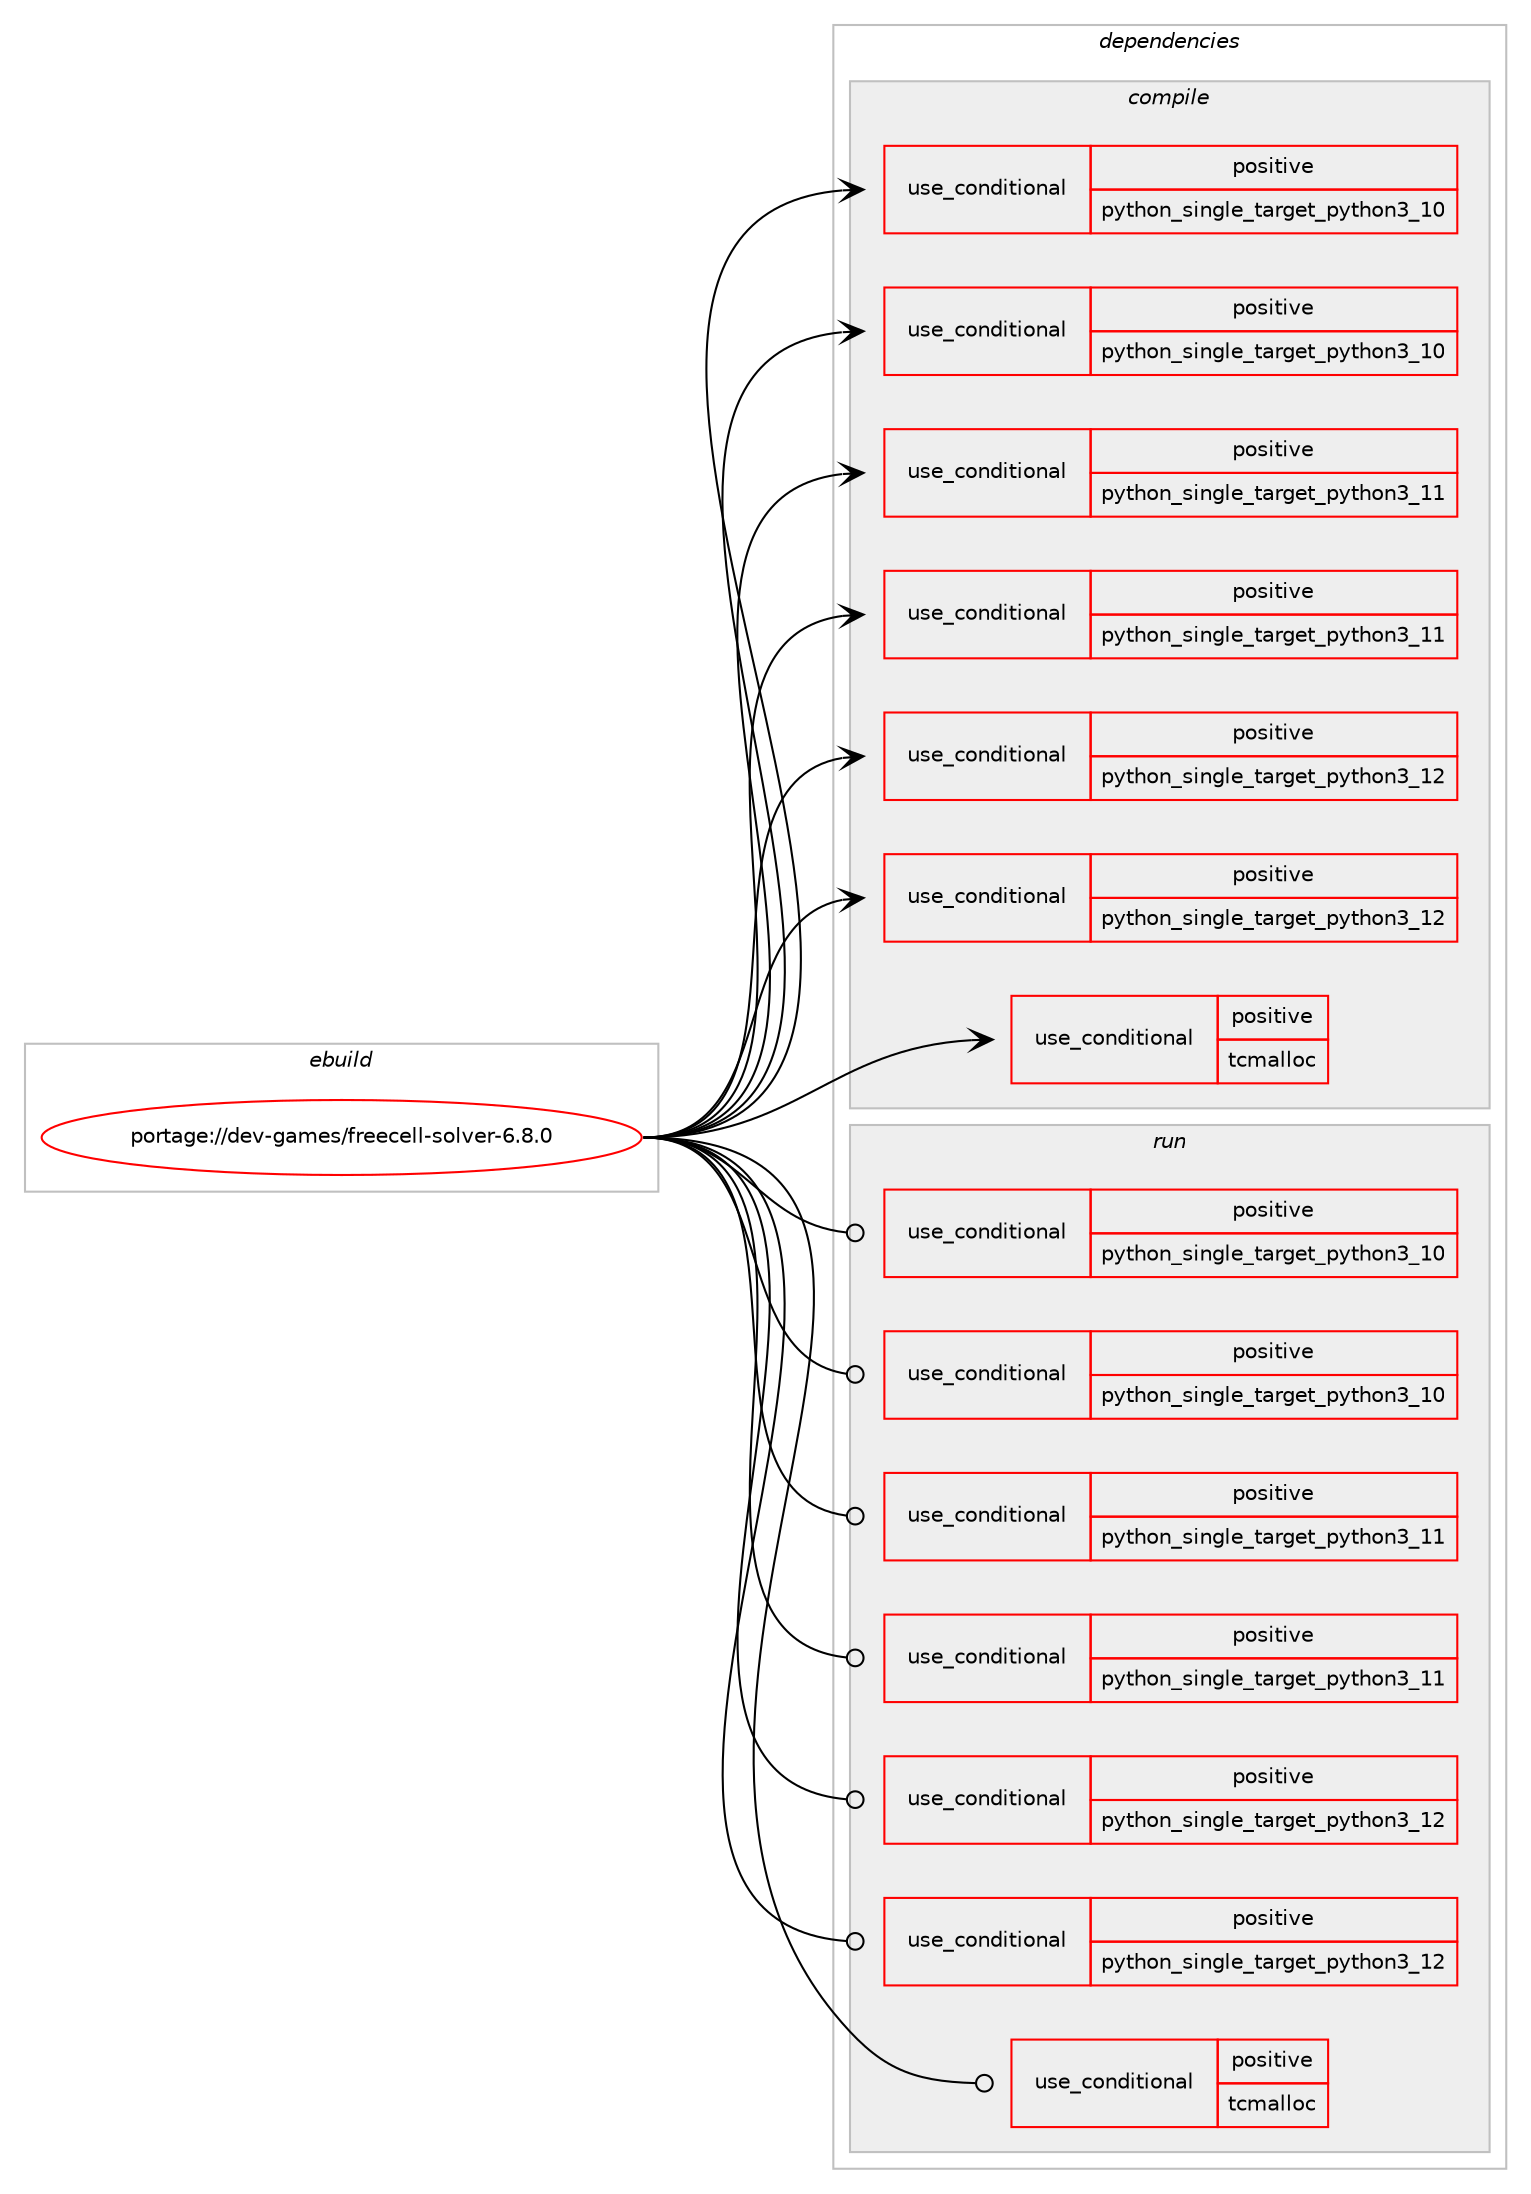 digraph prolog {

# *************
# Graph options
# *************

newrank=true;
concentrate=true;
compound=true;
graph [rankdir=LR,fontname=Helvetica,fontsize=10,ranksep=1.5];#, ranksep=2.5, nodesep=0.2];
edge  [arrowhead=vee];
node  [fontname=Helvetica,fontsize=10];

# **********
# The ebuild
# **********

subgraph cluster_leftcol {
color=gray;
rank=same;
label=<<i>ebuild</i>>;
id [label="portage://dev-games/freecell-solver-6.8.0", color=red, width=4, href="../dev-games/freecell-solver-6.8.0.svg"];
}

# ****************
# The dependencies
# ****************

subgraph cluster_midcol {
color=gray;
label=<<i>dependencies</i>>;
subgraph cluster_compile {
fillcolor="#eeeeee";
style=filled;
label=<<i>compile</i>>;
subgraph cond19039 {
dependency33708 [label=<<TABLE BORDER="0" CELLBORDER="1" CELLSPACING="0" CELLPADDING="4"><TR><TD ROWSPAN="3" CELLPADDING="10">use_conditional</TD></TR><TR><TD>positive</TD></TR><TR><TD>python_single_target_python3_10</TD></TR></TABLE>>, shape=none, color=red];
# *** BEGIN UNKNOWN DEPENDENCY TYPE (TODO) ***
# dependency33708 -> package_dependency(portage://dev-games/freecell-solver-6.8.0,install,no,dev-lang,python,none,[,,],[slot(3.10)],[])
# *** END UNKNOWN DEPENDENCY TYPE (TODO) ***

}
id:e -> dependency33708:w [weight=20,style="solid",arrowhead="vee"];
subgraph cond19040 {
dependency33709 [label=<<TABLE BORDER="0" CELLBORDER="1" CELLSPACING="0" CELLPADDING="4"><TR><TD ROWSPAN="3" CELLPADDING="10">use_conditional</TD></TR><TR><TD>positive</TD></TR><TR><TD>python_single_target_python3_10</TD></TR></TABLE>>, shape=none, color=red];
# *** BEGIN UNKNOWN DEPENDENCY TYPE (TODO) ***
# dependency33709 -> package_dependency(portage://dev-games/freecell-solver-6.8.0,install,no,dev-python,pysol-cards,none,[,,],[],[use(enable(python_targets_python3_10),negative)])
# *** END UNKNOWN DEPENDENCY TYPE (TODO) ***

# *** BEGIN UNKNOWN DEPENDENCY TYPE (TODO) ***
# dependency33709 -> package_dependency(portage://dev-games/freecell-solver-6.8.0,install,no,dev-python,random2,none,[,,],[],[use(enable(python_targets_python3_10),negative)])
# *** END UNKNOWN DEPENDENCY TYPE (TODO) ***

# *** BEGIN UNKNOWN DEPENDENCY TYPE (TODO) ***
# dependency33709 -> package_dependency(portage://dev-games/freecell-solver-6.8.0,install,no,dev-python,six,none,[,,],[],[use(enable(python_targets_python3_10),negative)])
# *** END UNKNOWN DEPENDENCY TYPE (TODO) ***

}
id:e -> dependency33709:w [weight=20,style="solid",arrowhead="vee"];
subgraph cond19041 {
dependency33710 [label=<<TABLE BORDER="0" CELLBORDER="1" CELLSPACING="0" CELLPADDING="4"><TR><TD ROWSPAN="3" CELLPADDING="10">use_conditional</TD></TR><TR><TD>positive</TD></TR><TR><TD>python_single_target_python3_11</TD></TR></TABLE>>, shape=none, color=red];
# *** BEGIN UNKNOWN DEPENDENCY TYPE (TODO) ***
# dependency33710 -> package_dependency(portage://dev-games/freecell-solver-6.8.0,install,no,dev-lang,python,none,[,,],[slot(3.11)],[])
# *** END UNKNOWN DEPENDENCY TYPE (TODO) ***

}
id:e -> dependency33710:w [weight=20,style="solid",arrowhead="vee"];
subgraph cond19042 {
dependency33711 [label=<<TABLE BORDER="0" CELLBORDER="1" CELLSPACING="0" CELLPADDING="4"><TR><TD ROWSPAN="3" CELLPADDING="10">use_conditional</TD></TR><TR><TD>positive</TD></TR><TR><TD>python_single_target_python3_11</TD></TR></TABLE>>, shape=none, color=red];
# *** BEGIN UNKNOWN DEPENDENCY TYPE (TODO) ***
# dependency33711 -> package_dependency(portage://dev-games/freecell-solver-6.8.0,install,no,dev-python,pysol-cards,none,[,,],[],[use(enable(python_targets_python3_11),negative)])
# *** END UNKNOWN DEPENDENCY TYPE (TODO) ***

# *** BEGIN UNKNOWN DEPENDENCY TYPE (TODO) ***
# dependency33711 -> package_dependency(portage://dev-games/freecell-solver-6.8.0,install,no,dev-python,random2,none,[,,],[],[use(enable(python_targets_python3_11),negative)])
# *** END UNKNOWN DEPENDENCY TYPE (TODO) ***

# *** BEGIN UNKNOWN DEPENDENCY TYPE (TODO) ***
# dependency33711 -> package_dependency(portage://dev-games/freecell-solver-6.8.0,install,no,dev-python,six,none,[,,],[],[use(enable(python_targets_python3_11),negative)])
# *** END UNKNOWN DEPENDENCY TYPE (TODO) ***

}
id:e -> dependency33711:w [weight=20,style="solid",arrowhead="vee"];
subgraph cond19043 {
dependency33712 [label=<<TABLE BORDER="0" CELLBORDER="1" CELLSPACING="0" CELLPADDING="4"><TR><TD ROWSPAN="3" CELLPADDING="10">use_conditional</TD></TR><TR><TD>positive</TD></TR><TR><TD>python_single_target_python3_12</TD></TR></TABLE>>, shape=none, color=red];
# *** BEGIN UNKNOWN DEPENDENCY TYPE (TODO) ***
# dependency33712 -> package_dependency(portage://dev-games/freecell-solver-6.8.0,install,no,dev-lang,python,none,[,,],[slot(3.12)],[])
# *** END UNKNOWN DEPENDENCY TYPE (TODO) ***

}
id:e -> dependency33712:w [weight=20,style="solid",arrowhead="vee"];
subgraph cond19044 {
dependency33713 [label=<<TABLE BORDER="0" CELLBORDER="1" CELLSPACING="0" CELLPADDING="4"><TR><TD ROWSPAN="3" CELLPADDING="10">use_conditional</TD></TR><TR><TD>positive</TD></TR><TR><TD>python_single_target_python3_12</TD></TR></TABLE>>, shape=none, color=red];
# *** BEGIN UNKNOWN DEPENDENCY TYPE (TODO) ***
# dependency33713 -> package_dependency(portage://dev-games/freecell-solver-6.8.0,install,no,dev-python,pysol-cards,none,[,,],[],[use(enable(python_targets_python3_12),negative)])
# *** END UNKNOWN DEPENDENCY TYPE (TODO) ***

# *** BEGIN UNKNOWN DEPENDENCY TYPE (TODO) ***
# dependency33713 -> package_dependency(portage://dev-games/freecell-solver-6.8.0,install,no,dev-python,random2,none,[,,],[],[use(enable(python_targets_python3_12),negative)])
# *** END UNKNOWN DEPENDENCY TYPE (TODO) ***

# *** BEGIN UNKNOWN DEPENDENCY TYPE (TODO) ***
# dependency33713 -> package_dependency(portage://dev-games/freecell-solver-6.8.0,install,no,dev-python,six,none,[,,],[],[use(enable(python_targets_python3_12),negative)])
# *** END UNKNOWN DEPENDENCY TYPE (TODO) ***

}
id:e -> dependency33713:w [weight=20,style="solid",arrowhead="vee"];
subgraph cond19045 {
dependency33714 [label=<<TABLE BORDER="0" CELLBORDER="1" CELLSPACING="0" CELLPADDING="4"><TR><TD ROWSPAN="3" CELLPADDING="10">use_conditional</TD></TR><TR><TD>positive</TD></TR><TR><TD>tcmalloc</TD></TR></TABLE>>, shape=none, color=red];
# *** BEGIN UNKNOWN DEPENDENCY TYPE (TODO) ***
# dependency33714 -> package_dependency(portage://dev-games/freecell-solver-6.8.0,install,no,dev-util,google-perftools,none,[,,],[],[])
# *** END UNKNOWN DEPENDENCY TYPE (TODO) ***

}
id:e -> dependency33714:w [weight=20,style="solid",arrowhead="vee"];
# *** BEGIN UNKNOWN DEPENDENCY TYPE (TODO) ***
# id -> package_dependency(portage://dev-games/freecell-solver-6.8.0,install,no,dev-libs,rinutils,none,[,,],[],[])
# *** END UNKNOWN DEPENDENCY TYPE (TODO) ***

# *** BEGIN UNKNOWN DEPENDENCY TYPE (TODO) ***
# id -> package_dependency(portage://dev-games/freecell-solver-6.8.0,install,no,dev-perl,Moo,none,[,,],[],[])
# *** END UNKNOWN DEPENDENCY TYPE (TODO) ***

# *** BEGIN UNKNOWN DEPENDENCY TYPE (TODO) ***
# id -> package_dependency(portage://dev-games/freecell-solver-6.8.0,install,no,dev-perl,Path-Tiny,none,[,,],[],[])
# *** END UNKNOWN DEPENDENCY TYPE (TODO) ***

# *** BEGIN UNKNOWN DEPENDENCY TYPE (TODO) ***
# id -> package_dependency(portage://dev-games/freecell-solver-6.8.0,install,no,dev-perl,Template-Toolkit,none,[,,],[],[])
# *** END UNKNOWN DEPENDENCY TYPE (TODO) ***

}
subgraph cluster_compileandrun {
fillcolor="#eeeeee";
style=filled;
label=<<i>compile and run</i>>;
}
subgraph cluster_run {
fillcolor="#eeeeee";
style=filled;
label=<<i>run</i>>;
subgraph cond19046 {
dependency33715 [label=<<TABLE BORDER="0" CELLBORDER="1" CELLSPACING="0" CELLPADDING="4"><TR><TD ROWSPAN="3" CELLPADDING="10">use_conditional</TD></TR><TR><TD>positive</TD></TR><TR><TD>python_single_target_python3_10</TD></TR></TABLE>>, shape=none, color=red];
# *** BEGIN UNKNOWN DEPENDENCY TYPE (TODO) ***
# dependency33715 -> package_dependency(portage://dev-games/freecell-solver-6.8.0,run,no,dev-lang,python,none,[,,],[slot(3.10)],[])
# *** END UNKNOWN DEPENDENCY TYPE (TODO) ***

}
id:e -> dependency33715:w [weight=20,style="solid",arrowhead="odot"];
subgraph cond19047 {
dependency33716 [label=<<TABLE BORDER="0" CELLBORDER="1" CELLSPACING="0" CELLPADDING="4"><TR><TD ROWSPAN="3" CELLPADDING="10">use_conditional</TD></TR><TR><TD>positive</TD></TR><TR><TD>python_single_target_python3_10</TD></TR></TABLE>>, shape=none, color=red];
# *** BEGIN UNKNOWN DEPENDENCY TYPE (TODO) ***
# dependency33716 -> package_dependency(portage://dev-games/freecell-solver-6.8.0,run,no,dev-python,pysol-cards,none,[,,],[],[use(enable(python_targets_python3_10),negative)])
# *** END UNKNOWN DEPENDENCY TYPE (TODO) ***

# *** BEGIN UNKNOWN DEPENDENCY TYPE (TODO) ***
# dependency33716 -> package_dependency(portage://dev-games/freecell-solver-6.8.0,run,no,dev-python,random2,none,[,,],[],[use(enable(python_targets_python3_10),negative)])
# *** END UNKNOWN DEPENDENCY TYPE (TODO) ***

# *** BEGIN UNKNOWN DEPENDENCY TYPE (TODO) ***
# dependency33716 -> package_dependency(portage://dev-games/freecell-solver-6.8.0,run,no,dev-python,six,none,[,,],[],[use(enable(python_targets_python3_10),negative)])
# *** END UNKNOWN DEPENDENCY TYPE (TODO) ***

}
id:e -> dependency33716:w [weight=20,style="solid",arrowhead="odot"];
subgraph cond19048 {
dependency33717 [label=<<TABLE BORDER="0" CELLBORDER="1" CELLSPACING="0" CELLPADDING="4"><TR><TD ROWSPAN="3" CELLPADDING="10">use_conditional</TD></TR><TR><TD>positive</TD></TR><TR><TD>python_single_target_python3_11</TD></TR></TABLE>>, shape=none, color=red];
# *** BEGIN UNKNOWN DEPENDENCY TYPE (TODO) ***
# dependency33717 -> package_dependency(portage://dev-games/freecell-solver-6.8.0,run,no,dev-lang,python,none,[,,],[slot(3.11)],[])
# *** END UNKNOWN DEPENDENCY TYPE (TODO) ***

}
id:e -> dependency33717:w [weight=20,style="solid",arrowhead="odot"];
subgraph cond19049 {
dependency33718 [label=<<TABLE BORDER="0" CELLBORDER="1" CELLSPACING="0" CELLPADDING="4"><TR><TD ROWSPAN="3" CELLPADDING="10">use_conditional</TD></TR><TR><TD>positive</TD></TR><TR><TD>python_single_target_python3_11</TD></TR></TABLE>>, shape=none, color=red];
# *** BEGIN UNKNOWN DEPENDENCY TYPE (TODO) ***
# dependency33718 -> package_dependency(portage://dev-games/freecell-solver-6.8.0,run,no,dev-python,pysol-cards,none,[,,],[],[use(enable(python_targets_python3_11),negative)])
# *** END UNKNOWN DEPENDENCY TYPE (TODO) ***

# *** BEGIN UNKNOWN DEPENDENCY TYPE (TODO) ***
# dependency33718 -> package_dependency(portage://dev-games/freecell-solver-6.8.0,run,no,dev-python,random2,none,[,,],[],[use(enable(python_targets_python3_11),negative)])
# *** END UNKNOWN DEPENDENCY TYPE (TODO) ***

# *** BEGIN UNKNOWN DEPENDENCY TYPE (TODO) ***
# dependency33718 -> package_dependency(portage://dev-games/freecell-solver-6.8.0,run,no,dev-python,six,none,[,,],[],[use(enable(python_targets_python3_11),negative)])
# *** END UNKNOWN DEPENDENCY TYPE (TODO) ***

}
id:e -> dependency33718:w [weight=20,style="solid",arrowhead="odot"];
subgraph cond19050 {
dependency33719 [label=<<TABLE BORDER="0" CELLBORDER="1" CELLSPACING="0" CELLPADDING="4"><TR><TD ROWSPAN="3" CELLPADDING="10">use_conditional</TD></TR><TR><TD>positive</TD></TR><TR><TD>python_single_target_python3_12</TD></TR></TABLE>>, shape=none, color=red];
# *** BEGIN UNKNOWN DEPENDENCY TYPE (TODO) ***
# dependency33719 -> package_dependency(portage://dev-games/freecell-solver-6.8.0,run,no,dev-lang,python,none,[,,],[slot(3.12)],[])
# *** END UNKNOWN DEPENDENCY TYPE (TODO) ***

}
id:e -> dependency33719:w [weight=20,style="solid",arrowhead="odot"];
subgraph cond19051 {
dependency33720 [label=<<TABLE BORDER="0" CELLBORDER="1" CELLSPACING="0" CELLPADDING="4"><TR><TD ROWSPAN="3" CELLPADDING="10">use_conditional</TD></TR><TR><TD>positive</TD></TR><TR><TD>python_single_target_python3_12</TD></TR></TABLE>>, shape=none, color=red];
# *** BEGIN UNKNOWN DEPENDENCY TYPE (TODO) ***
# dependency33720 -> package_dependency(portage://dev-games/freecell-solver-6.8.0,run,no,dev-python,pysol-cards,none,[,,],[],[use(enable(python_targets_python3_12),negative)])
# *** END UNKNOWN DEPENDENCY TYPE (TODO) ***

# *** BEGIN UNKNOWN DEPENDENCY TYPE (TODO) ***
# dependency33720 -> package_dependency(portage://dev-games/freecell-solver-6.8.0,run,no,dev-python,random2,none,[,,],[],[use(enable(python_targets_python3_12),negative)])
# *** END UNKNOWN DEPENDENCY TYPE (TODO) ***

# *** BEGIN UNKNOWN DEPENDENCY TYPE (TODO) ***
# dependency33720 -> package_dependency(portage://dev-games/freecell-solver-6.8.0,run,no,dev-python,six,none,[,,],[],[use(enable(python_targets_python3_12),negative)])
# *** END UNKNOWN DEPENDENCY TYPE (TODO) ***

}
id:e -> dependency33720:w [weight=20,style="solid",arrowhead="odot"];
subgraph cond19052 {
dependency33721 [label=<<TABLE BORDER="0" CELLBORDER="1" CELLSPACING="0" CELLPADDING="4"><TR><TD ROWSPAN="3" CELLPADDING="10">use_conditional</TD></TR><TR><TD>positive</TD></TR><TR><TD>tcmalloc</TD></TR></TABLE>>, shape=none, color=red];
# *** BEGIN UNKNOWN DEPENDENCY TYPE (TODO) ***
# dependency33721 -> package_dependency(portage://dev-games/freecell-solver-6.8.0,run,no,dev-util,google-perftools,none,[,,],[],[])
# *** END UNKNOWN DEPENDENCY TYPE (TODO) ***

}
id:e -> dependency33721:w [weight=20,style="solid",arrowhead="odot"];
# *** BEGIN UNKNOWN DEPENDENCY TYPE (TODO) ***
# id -> package_dependency(portage://dev-games/freecell-solver-6.8.0,run,no,dev-libs,rinutils,none,[,,],[],[])
# *** END UNKNOWN DEPENDENCY TYPE (TODO) ***

}
}

# **************
# The candidates
# **************

subgraph cluster_choices {
rank=same;
color=gray;
label=<<i>candidates</i>>;

}

}
